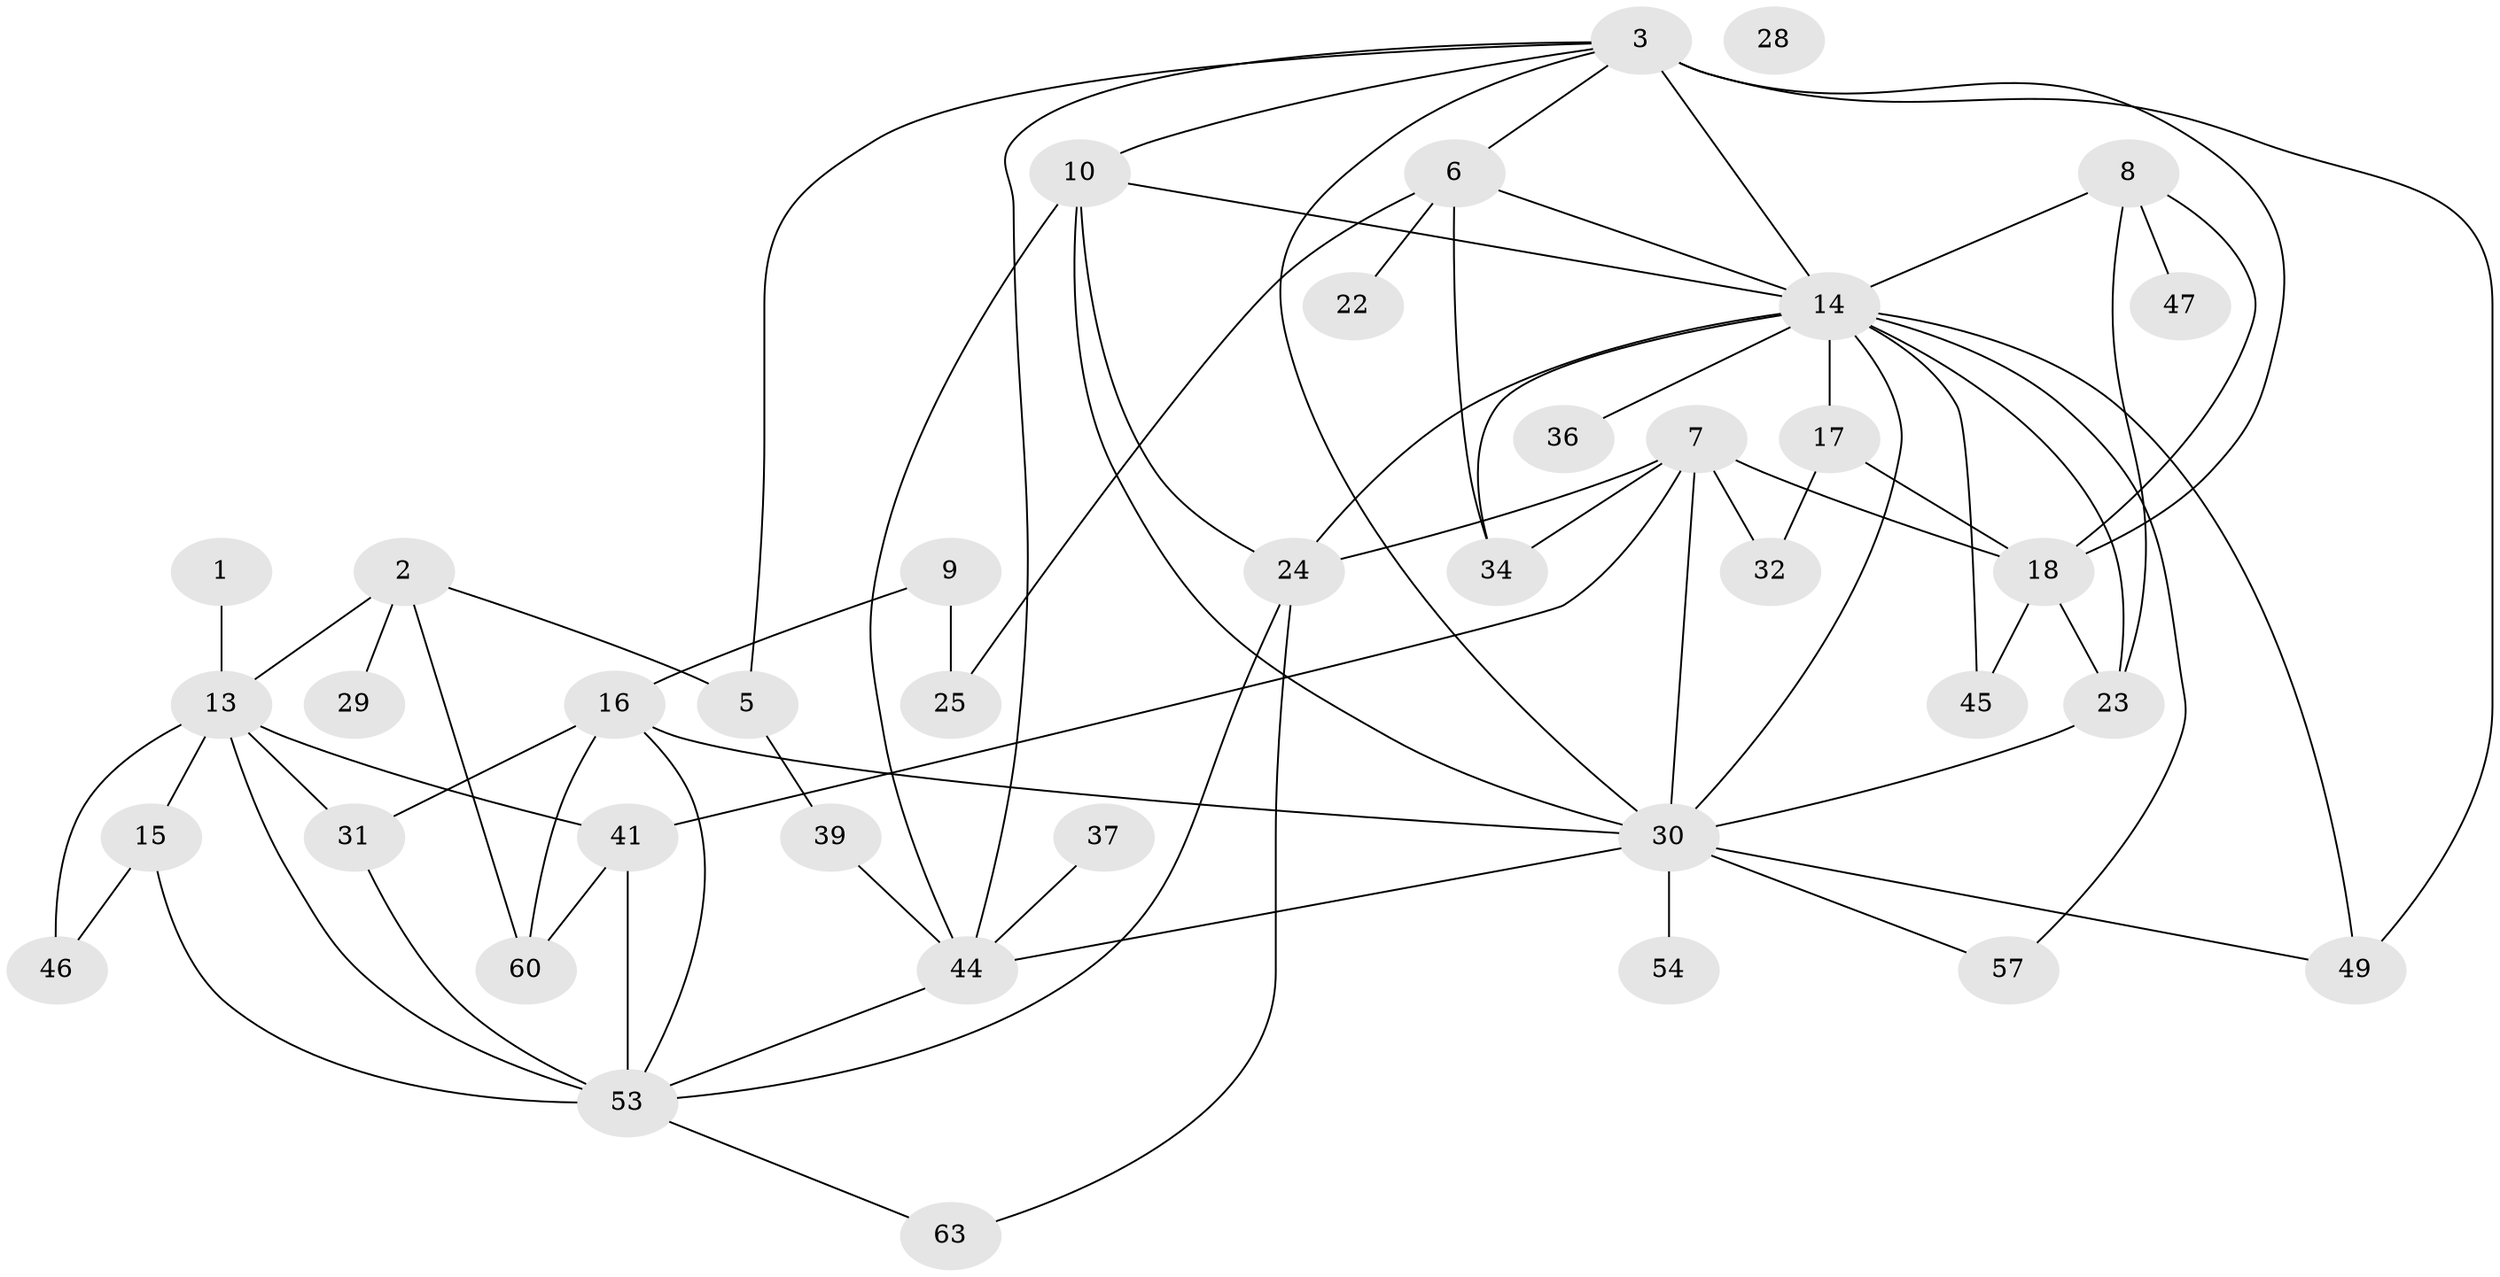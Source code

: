 // original degree distribution, {2: 0.21212121212121213, 4: 0.21212121212121213, 1: 0.12121212121212122, 3: 0.24242424242424243, 5: 0.13636363636363635, 6: 0.030303030303030304, 0: 0.015151515151515152, 8: 0.015151515151515152, 7: 0.015151515151515152}
// Generated by graph-tools (version 1.1) at 2025/16/03/04/25 18:16:45]
// undirected, 39 vertices, 72 edges
graph export_dot {
graph [start="1"]
  node [color=gray90,style=filled];
  1 [super="+12"];
  2 [super="+4"];
  3 [super="+21+11"];
  5 [super="+26"];
  6 [super="+43"];
  7 [super="+58+20"];
  8;
  9;
  10 [super="+52"];
  13 [super="+65"];
  14 [super="+38+27"];
  15;
  16;
  17;
  18 [super="+35+19"];
  22;
  23;
  24;
  25;
  28;
  29 [super="+56"];
  30 [super="+62+33"];
  31;
  32;
  34;
  36;
  37;
  39;
  41 [super="+50+61"];
  44 [super="+64+51+55"];
  45;
  46;
  47;
  49;
  53 [super="+59"];
  54;
  57;
  60;
  63;
  1 -- 13 [weight=2];
  2 -- 60;
  2 -- 13;
  2 -- 5;
  2 -- 29;
  3 -- 14;
  3 -- 10;
  3 -- 6;
  3 -- 49;
  3 -- 18 [weight=3];
  3 -- 5;
  3 -- 30;
  3 -- 44;
  5 -- 39;
  6 -- 22;
  6 -- 25;
  6 -- 14;
  6 -- 34;
  7 -- 34;
  7 -- 30;
  7 -- 32;
  7 -- 24;
  7 -- 18;
  7 -- 41 [weight=2];
  8 -- 18;
  8 -- 23;
  8 -- 47;
  8 -- 14;
  9 -- 16;
  9 -- 25;
  10 -- 24;
  10 -- 14;
  10 -- 44;
  10 -- 30;
  13 -- 15;
  13 -- 41;
  13 -- 46;
  13 -- 31;
  13 -- 53;
  14 -- 23 [weight=2];
  14 -- 30;
  14 -- 34;
  14 -- 36;
  14 -- 45;
  14 -- 17;
  14 -- 24 [weight=2];
  14 -- 57;
  14 -- 49;
  15 -- 46;
  15 -- 53;
  16 -- 30;
  16 -- 31;
  16 -- 60;
  16 -- 53;
  17 -- 18;
  17 -- 32;
  18 -- 45;
  18 -- 23;
  23 -- 30;
  24 -- 53;
  24 -- 63;
  30 -- 54;
  30 -- 49;
  30 -- 44;
  30 -- 57;
  31 -- 53 [weight=2];
  37 -- 44;
  39 -- 44;
  41 -- 53;
  41 -- 60;
  44 -- 53;
  53 -- 63;
}

